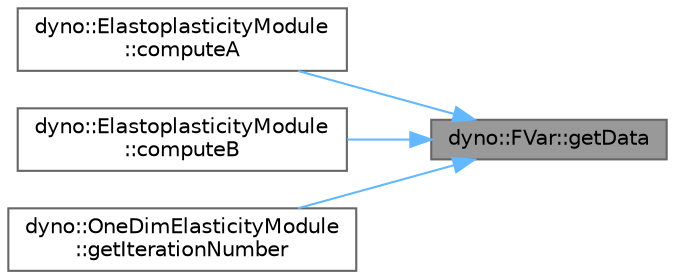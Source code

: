 digraph "dyno::FVar::getData"
{
 // LATEX_PDF_SIZE
  bgcolor="transparent";
  edge [fontname=Helvetica,fontsize=10,labelfontname=Helvetica,labelfontsize=10];
  node [fontname=Helvetica,fontsize=10,shape=box,height=0.2,width=0.4];
  rankdir="RL";
  Node1 [id="Node000001",label="dyno::FVar::getData",height=0.2,width=0.4,color="gray40", fillcolor="grey60", style="filled", fontcolor="black",tooltip=" "];
  Node1 -> Node2 [id="edge1_Node000001_Node000002",dir="back",color="steelblue1",style="solid",tooltip=" "];
  Node2 [id="Node000002",label="dyno::ElastoplasticityModule\l::computeA",height=0.2,width=0.4,color="grey40", fillcolor="white", style="filled",URL="$classdyno_1_1_elastoplasticity_module.html#a8e57c70686295740c6da0bb3b713662c",tooltip=" "];
  Node1 -> Node3 [id="edge2_Node000001_Node000003",dir="back",color="steelblue1",style="solid",tooltip=" "];
  Node3 [id="Node000003",label="dyno::ElastoplasticityModule\l::computeB",height=0.2,width=0.4,color="grey40", fillcolor="white", style="filled",URL="$classdyno_1_1_elastoplasticity_module.html#a24ae8391c46cdbe872cd9c86036b3bcf",tooltip=" "];
  Node1 -> Node4 [id="edge3_Node000001_Node000004",dir="back",color="steelblue1",style="solid",tooltip=" "];
  Node4 [id="Node000004",label="dyno::OneDimElasticityModule\l::getIterationNumber",height=0.2,width=0.4,color="grey40", fillcolor="white", style="filled",URL="$classdyno_1_1_one_dim_elasticity_module.html#a2bbef2c3335aff58f1be48f78886cc06",tooltip=" "];
}
